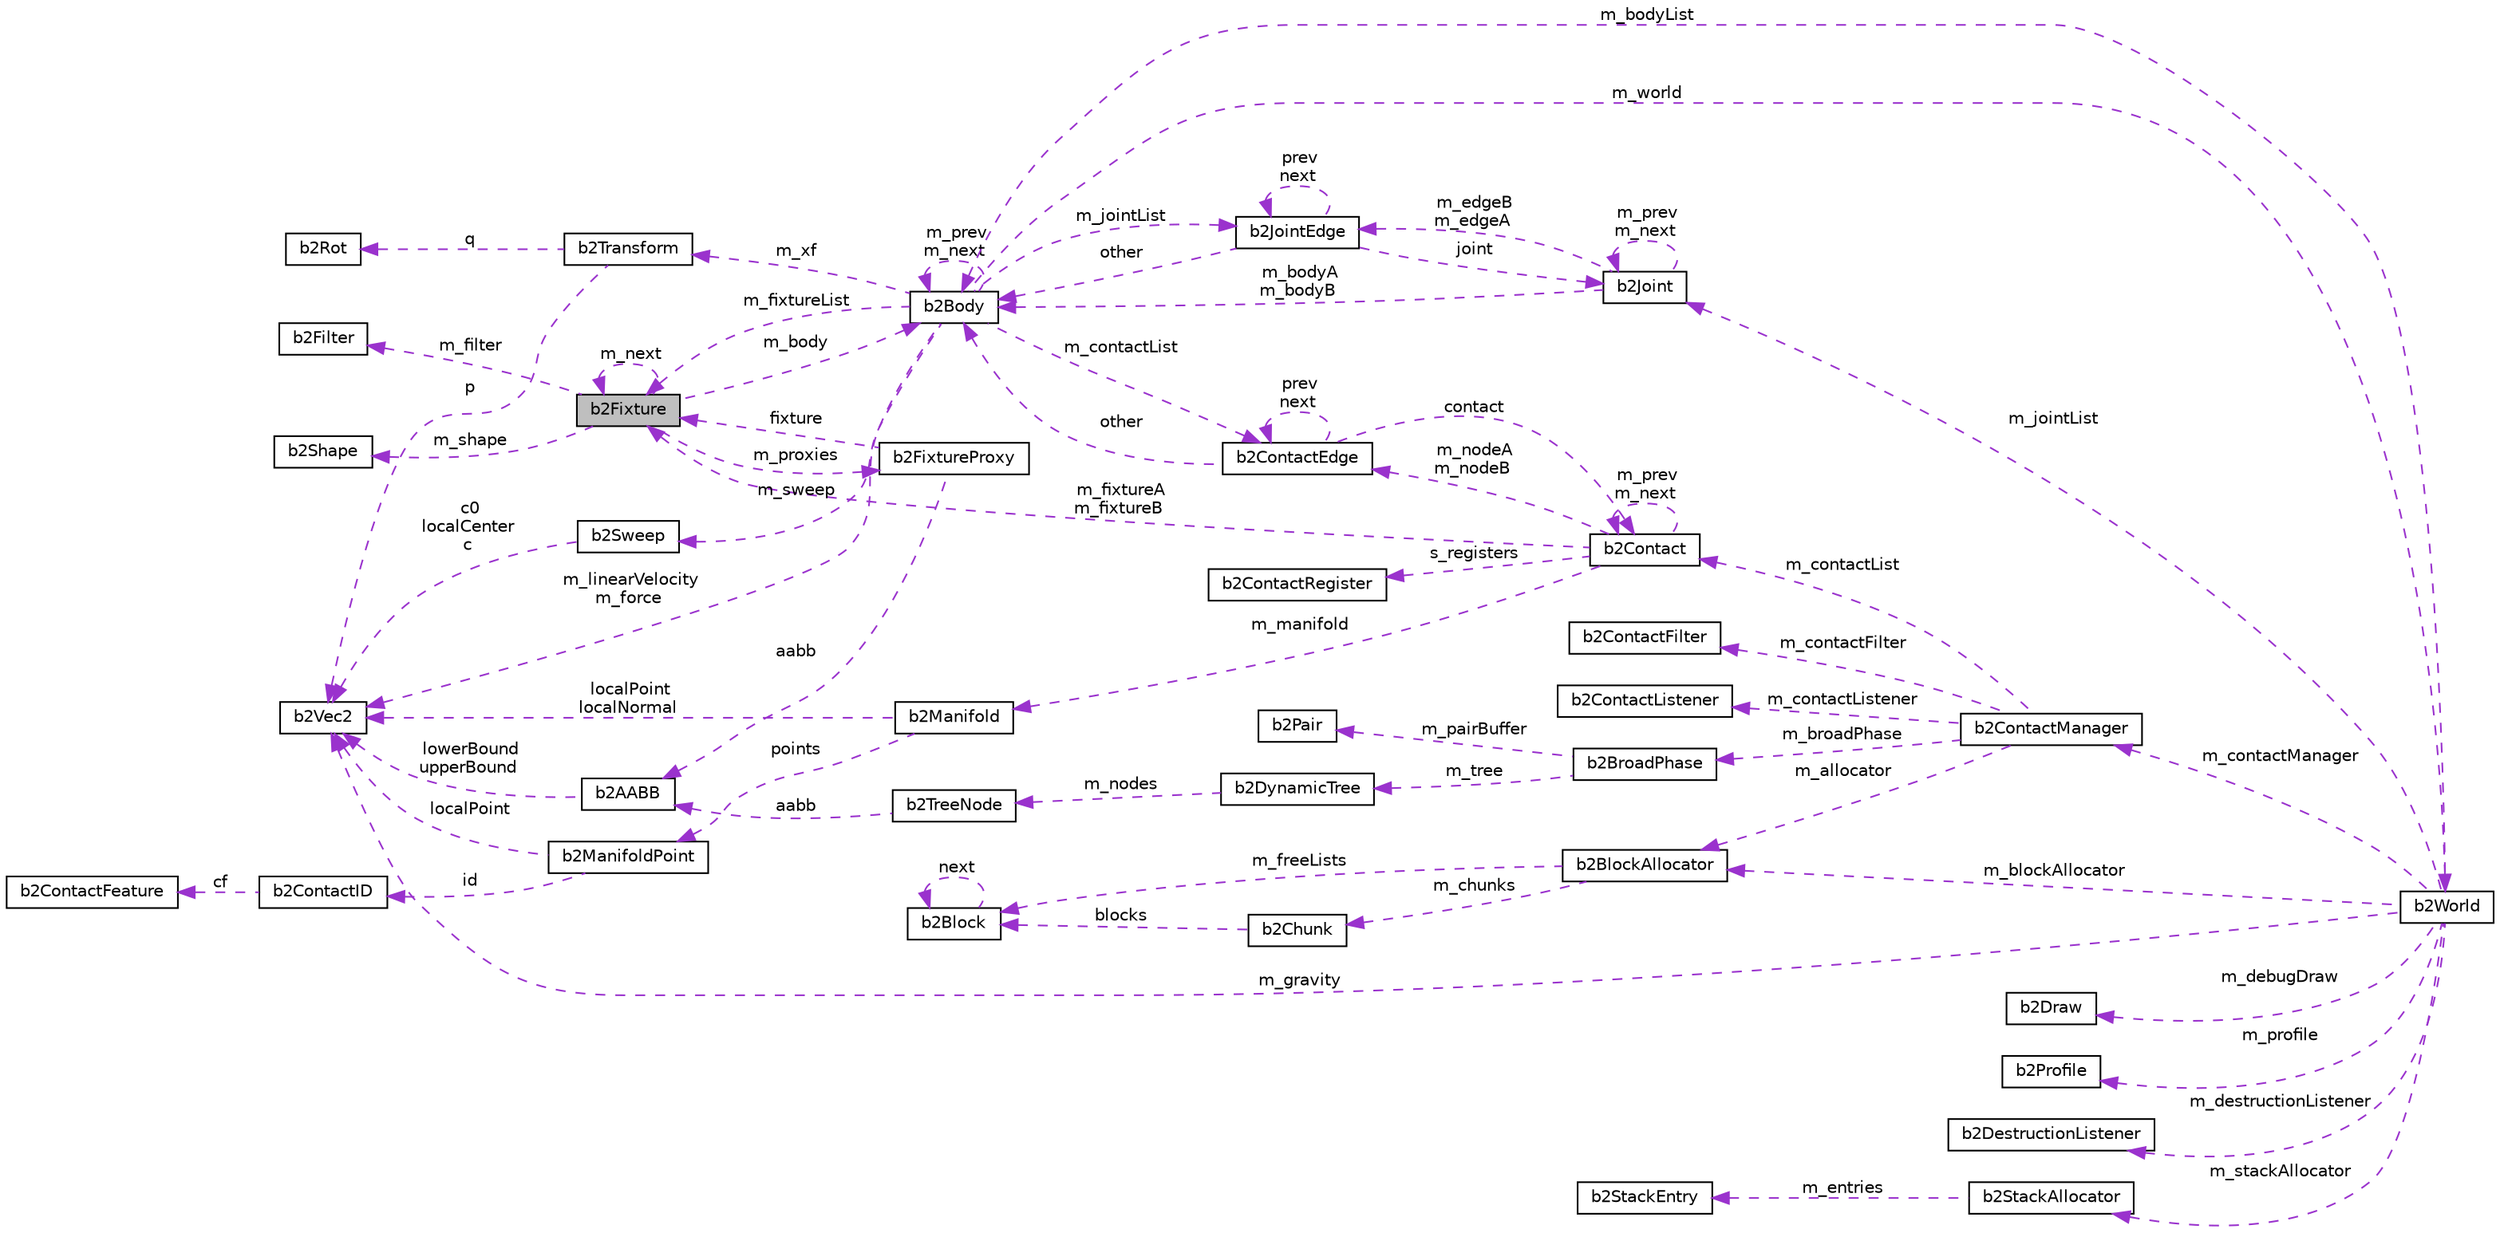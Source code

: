 digraph "b2Fixture"
{
  edge [fontname="Helvetica",fontsize="10",labelfontname="Helvetica",labelfontsize="10"];
  node [fontname="Helvetica",fontsize="10",shape=record];
  rankdir="LR";
  Node1 [label="b2Fixture",height=0.2,width=0.4,color="black", fillcolor="grey75", style="filled", fontcolor="black"];
  Node2 -> Node1 [dir="back",color="darkorchid3",fontsize="10",style="dashed",label=" m_body" ,fontname="Helvetica"];
  Node2 [label="b2Body",height=0.2,width=0.4,color="black", fillcolor="white", style="filled",URL="$classb2Body.html",tooltip="A rigid body. These are created via b2World::CreateBody. "];
  Node2 -> Node2 [dir="back",color="darkorchid3",fontsize="10",style="dashed",label=" m_prev\nm_next" ,fontname="Helvetica"];
  Node3 -> Node2 [dir="back",color="darkorchid3",fontsize="10",style="dashed",label=" m_jointList" ,fontname="Helvetica"];
  Node3 [label="b2JointEdge",height=0.2,width=0.4,color="black", fillcolor="white", style="filled",URL="$structb2JointEdge.html"];
  Node2 -> Node3 [dir="back",color="darkorchid3",fontsize="10",style="dashed",label=" other" ,fontname="Helvetica"];
  Node3 -> Node3 [dir="back",color="darkorchid3",fontsize="10",style="dashed",label=" prev\nnext" ,fontname="Helvetica"];
  Node4 -> Node3 [dir="back",color="darkorchid3",fontsize="10",style="dashed",label=" joint" ,fontname="Helvetica"];
  Node4 [label="b2Joint",height=0.2,width=0.4,color="black", fillcolor="white", style="filled",URL="$classb2Joint.html"];
  Node2 -> Node4 [dir="back",color="darkorchid3",fontsize="10",style="dashed",label=" m_bodyA\nm_bodyB" ,fontname="Helvetica"];
  Node3 -> Node4 [dir="back",color="darkorchid3",fontsize="10",style="dashed",label=" m_edgeB\nm_edgeA" ,fontname="Helvetica"];
  Node4 -> Node4 [dir="back",color="darkorchid3",fontsize="10",style="dashed",label=" m_prev\nm_next" ,fontname="Helvetica"];
  Node5 -> Node2 [dir="back",color="darkorchid3",fontsize="10",style="dashed",label=" m_linearVelocity\nm_force" ,fontname="Helvetica"];
  Node5 [label="b2Vec2",height=0.2,width=0.4,color="black", fillcolor="white", style="filled",URL="$structb2Vec2.html",tooltip="A 2D column vector. "];
  Node6 -> Node2 [dir="back",color="darkorchid3",fontsize="10",style="dashed",label=" m_sweep" ,fontname="Helvetica"];
  Node6 [label="b2Sweep",height=0.2,width=0.4,color="black", fillcolor="white", style="filled",URL="$structb2Sweep.html"];
  Node5 -> Node6 [dir="back",color="darkorchid3",fontsize="10",style="dashed",label=" c0\nlocalCenter\nc" ,fontname="Helvetica"];
  Node7 -> Node2 [dir="back",color="darkorchid3",fontsize="10",style="dashed",label=" m_xf" ,fontname="Helvetica"];
  Node7 [label="b2Transform",height=0.2,width=0.4,color="black", fillcolor="white", style="filled",URL="$structb2Transform.html"];
  Node5 -> Node7 [dir="back",color="darkorchid3",fontsize="10",style="dashed",label=" p" ,fontname="Helvetica"];
  Node8 -> Node7 [dir="back",color="darkorchid3",fontsize="10",style="dashed",label=" q" ,fontname="Helvetica"];
  Node8 [label="b2Rot",height=0.2,width=0.4,color="black", fillcolor="white", style="filled",URL="$structb2Rot.html",tooltip="Rotation. "];
  Node9 -> Node2 [dir="back",color="darkorchid3",fontsize="10",style="dashed",label=" m_contactList" ,fontname="Helvetica"];
  Node9 [label="b2ContactEdge",height=0.2,width=0.4,color="black", fillcolor="white", style="filled",URL="$structb2ContactEdge.html"];
  Node2 -> Node9 [dir="back",color="darkorchid3",fontsize="10",style="dashed",label=" other" ,fontname="Helvetica"];
  Node10 -> Node9 [dir="back",color="darkorchid3",fontsize="10",style="dashed",label=" contact" ,fontname="Helvetica"];
  Node10 [label="b2Contact",height=0.2,width=0.4,color="black", fillcolor="white", style="filled",URL="$classb2Contact.html"];
  Node11 -> Node10 [dir="back",color="darkorchid3",fontsize="10",style="dashed",label=" s_registers" ,fontname="Helvetica"];
  Node11 [label="b2ContactRegister",height=0.2,width=0.4,color="black", fillcolor="white", style="filled",URL="$structb2ContactRegister.html"];
  Node10 -> Node10 [dir="back",color="darkorchid3",fontsize="10",style="dashed",label=" m_prev\nm_next" ,fontname="Helvetica"];
  Node12 -> Node10 [dir="back",color="darkorchid3",fontsize="10",style="dashed",label=" m_manifold" ,fontname="Helvetica"];
  Node12 [label="b2Manifold",height=0.2,width=0.4,color="black", fillcolor="white", style="filled",URL="$structb2Manifold.html"];
  Node5 -> Node12 [dir="back",color="darkorchid3",fontsize="10",style="dashed",label=" localPoint\nlocalNormal" ,fontname="Helvetica"];
  Node13 -> Node12 [dir="back",color="darkorchid3",fontsize="10",style="dashed",label=" points" ,fontname="Helvetica"];
  Node13 [label="b2ManifoldPoint",height=0.2,width=0.4,color="black", fillcolor="white", style="filled",URL="$structb2ManifoldPoint.html"];
  Node5 -> Node13 [dir="back",color="darkorchid3",fontsize="10",style="dashed",label=" localPoint" ,fontname="Helvetica"];
  Node14 -> Node13 [dir="back",color="darkorchid3",fontsize="10",style="dashed",label=" id" ,fontname="Helvetica"];
  Node14 [label="b2ContactID",height=0.2,width=0.4,color="black", fillcolor="white", style="filled",URL="$unionb2ContactID.html",tooltip="Contact ids to facilitate warm starting. "];
  Node15 -> Node14 [dir="back",color="darkorchid3",fontsize="10",style="dashed",label=" cf" ,fontname="Helvetica"];
  Node15 [label="b2ContactFeature",height=0.2,width=0.4,color="black", fillcolor="white", style="filled",URL="$structb2ContactFeature.html"];
  Node1 -> Node10 [dir="back",color="darkorchid3",fontsize="10",style="dashed",label=" m_fixtureA\nm_fixtureB" ,fontname="Helvetica"];
  Node9 -> Node10 [dir="back",color="darkorchid3",fontsize="10",style="dashed",label=" m_nodeA\nm_nodeB" ,fontname="Helvetica"];
  Node9 -> Node9 [dir="back",color="darkorchid3",fontsize="10",style="dashed",label=" prev\nnext" ,fontname="Helvetica"];
  Node1 -> Node2 [dir="back",color="darkorchid3",fontsize="10",style="dashed",label=" m_fixtureList" ,fontname="Helvetica"];
  Node16 -> Node2 [dir="back",color="darkorchid3",fontsize="10",style="dashed",label=" m_world" ,fontname="Helvetica"];
  Node16 [label="b2World",height=0.2,width=0.4,color="black", fillcolor="white", style="filled",URL="$classb2World.html"];
  Node2 -> Node16 [dir="back",color="darkorchid3",fontsize="10",style="dashed",label=" m_bodyList" ,fontname="Helvetica"];
  Node17 -> Node16 [dir="back",color="darkorchid3",fontsize="10",style="dashed",label=" m_debugDraw" ,fontname="Helvetica"];
  Node17 [label="b2Draw",height=0.2,width=0.4,color="black", fillcolor="white", style="filled",URL="$classb2Draw.html"];
  Node5 -> Node16 [dir="back",color="darkorchid3",fontsize="10",style="dashed",label=" m_gravity" ,fontname="Helvetica"];
  Node18 -> Node16 [dir="back",color="darkorchid3",fontsize="10",style="dashed",label=" m_profile" ,fontname="Helvetica"];
  Node18 [label="b2Profile",height=0.2,width=0.4,color="black", fillcolor="white", style="filled",URL="$structb2Profile.html",tooltip="Profiling data. Times are in milliseconds. "];
  Node19 -> Node16 [dir="back",color="darkorchid3",fontsize="10",style="dashed",label=" m_blockAllocator" ,fontname="Helvetica"];
  Node19 [label="b2BlockAllocator",height=0.2,width=0.4,color="black", fillcolor="white", style="filled",URL="$classb2BlockAllocator.html"];
  Node20 -> Node19 [dir="back",color="darkorchid3",fontsize="10",style="dashed",label=" m_freeLists" ,fontname="Helvetica"];
  Node20 [label="b2Block",height=0.2,width=0.4,color="black", fillcolor="white", style="filled",URL="$structb2Block.html"];
  Node20 -> Node20 [dir="back",color="darkorchid3",fontsize="10",style="dashed",label=" next" ,fontname="Helvetica"];
  Node21 -> Node19 [dir="back",color="darkorchid3",fontsize="10",style="dashed",label=" m_chunks" ,fontname="Helvetica"];
  Node21 [label="b2Chunk",height=0.2,width=0.4,color="black", fillcolor="white", style="filled",URL="$structb2Chunk.html"];
  Node20 -> Node21 [dir="back",color="darkorchid3",fontsize="10",style="dashed",label=" blocks" ,fontname="Helvetica"];
  Node22 -> Node16 [dir="back",color="darkorchid3",fontsize="10",style="dashed",label=" m_destructionListener" ,fontname="Helvetica"];
  Node22 [label="b2DestructionListener",height=0.2,width=0.4,color="black", fillcolor="white", style="filled",URL="$classb2DestructionListener.html"];
  Node23 -> Node16 [dir="back",color="darkorchid3",fontsize="10",style="dashed",label=" m_contactManager" ,fontname="Helvetica"];
  Node23 [label="b2ContactManager",height=0.2,width=0.4,color="black", fillcolor="white", style="filled",URL="$classb2ContactManager.html"];
  Node19 -> Node23 [dir="back",color="darkorchid3",fontsize="10",style="dashed",label=" m_allocator" ,fontname="Helvetica"];
  Node10 -> Node23 [dir="back",color="darkorchid3",fontsize="10",style="dashed",label=" m_contactList" ,fontname="Helvetica"];
  Node24 -> Node23 [dir="back",color="darkorchid3",fontsize="10",style="dashed",label=" m_broadPhase" ,fontname="Helvetica"];
  Node24 [label="b2BroadPhase",height=0.2,width=0.4,color="black", fillcolor="white", style="filled",URL="$classb2BroadPhase.html"];
  Node25 -> Node24 [dir="back",color="darkorchid3",fontsize="10",style="dashed",label=" m_pairBuffer" ,fontname="Helvetica"];
  Node25 [label="b2Pair",height=0.2,width=0.4,color="black", fillcolor="white", style="filled",URL="$structb2Pair.html"];
  Node26 -> Node24 [dir="back",color="darkorchid3",fontsize="10",style="dashed",label=" m_tree" ,fontname="Helvetica"];
  Node26 [label="b2DynamicTree",height=0.2,width=0.4,color="black", fillcolor="white", style="filled",URL="$classb2DynamicTree.html"];
  Node27 -> Node26 [dir="back",color="darkorchid3",fontsize="10",style="dashed",label=" m_nodes" ,fontname="Helvetica"];
  Node27 [label="b2TreeNode",height=0.2,width=0.4,color="black", fillcolor="white", style="filled",URL="$structb2TreeNode.html",tooltip="A node in the dynamic tree. The client does not interact with this directly. "];
  Node28 -> Node27 [dir="back",color="darkorchid3",fontsize="10",style="dashed",label=" aabb" ,fontname="Helvetica"];
  Node28 [label="b2AABB",height=0.2,width=0.4,color="black", fillcolor="white", style="filled",URL="$structb2AABB.html",tooltip="An axis aligned bounding box. "];
  Node5 -> Node28 [dir="back",color="darkorchid3",fontsize="10",style="dashed",label=" lowerBound\nupperBound" ,fontname="Helvetica"];
  Node29 -> Node23 [dir="back",color="darkorchid3",fontsize="10",style="dashed",label=" m_contactFilter" ,fontname="Helvetica"];
  Node29 [label="b2ContactFilter",height=0.2,width=0.4,color="black", fillcolor="white", style="filled",URL="$classb2ContactFilter.html"];
  Node30 -> Node23 [dir="back",color="darkorchid3",fontsize="10",style="dashed",label=" m_contactListener" ,fontname="Helvetica"];
  Node30 [label="b2ContactListener",height=0.2,width=0.4,color="black", fillcolor="white", style="filled",URL="$classb2ContactListener.html"];
  Node31 -> Node16 [dir="back",color="darkorchid3",fontsize="10",style="dashed",label=" m_stackAllocator" ,fontname="Helvetica"];
  Node31 [label="b2StackAllocator",height=0.2,width=0.4,color="black", fillcolor="white", style="filled",URL="$classb2StackAllocator.html"];
  Node32 -> Node31 [dir="back",color="darkorchid3",fontsize="10",style="dashed",label=" m_entries" ,fontname="Helvetica"];
  Node32 [label="b2StackEntry",height=0.2,width=0.4,color="black", fillcolor="white", style="filled",URL="$structb2StackEntry.html"];
  Node4 -> Node16 [dir="back",color="darkorchid3",fontsize="10",style="dashed",label=" m_jointList" ,fontname="Helvetica"];
  Node33 -> Node1 [dir="back",color="darkorchid3",fontsize="10",style="dashed",label=" m_proxies" ,fontname="Helvetica"];
  Node33 [label="b2FixtureProxy",height=0.2,width=0.4,color="black", fillcolor="white", style="filled",URL="$structb2FixtureProxy.html",tooltip="This proxy is used internally to connect fixtures to the broad-phase. "];
  Node28 -> Node33 [dir="back",color="darkorchid3",fontsize="10",style="dashed",label=" aabb" ,fontname="Helvetica"];
  Node1 -> Node33 [dir="back",color="darkorchid3",fontsize="10",style="dashed",label=" fixture" ,fontname="Helvetica"];
  Node34 -> Node1 [dir="back",color="darkorchid3",fontsize="10",style="dashed",label=" m_shape" ,fontname="Helvetica"];
  Node34 [label="b2Shape",height=0.2,width=0.4,color="black", fillcolor="white", style="filled",URL="$classb2Shape.html"];
  Node35 -> Node1 [dir="back",color="darkorchid3",fontsize="10",style="dashed",label=" m_filter" ,fontname="Helvetica"];
  Node35 [label="b2Filter",height=0.2,width=0.4,color="black", fillcolor="white", style="filled",URL="$structb2Filter.html",tooltip="This holds contact filtering data. "];
  Node1 -> Node1 [dir="back",color="darkorchid3",fontsize="10",style="dashed",label=" m_next" ,fontname="Helvetica"];
}
